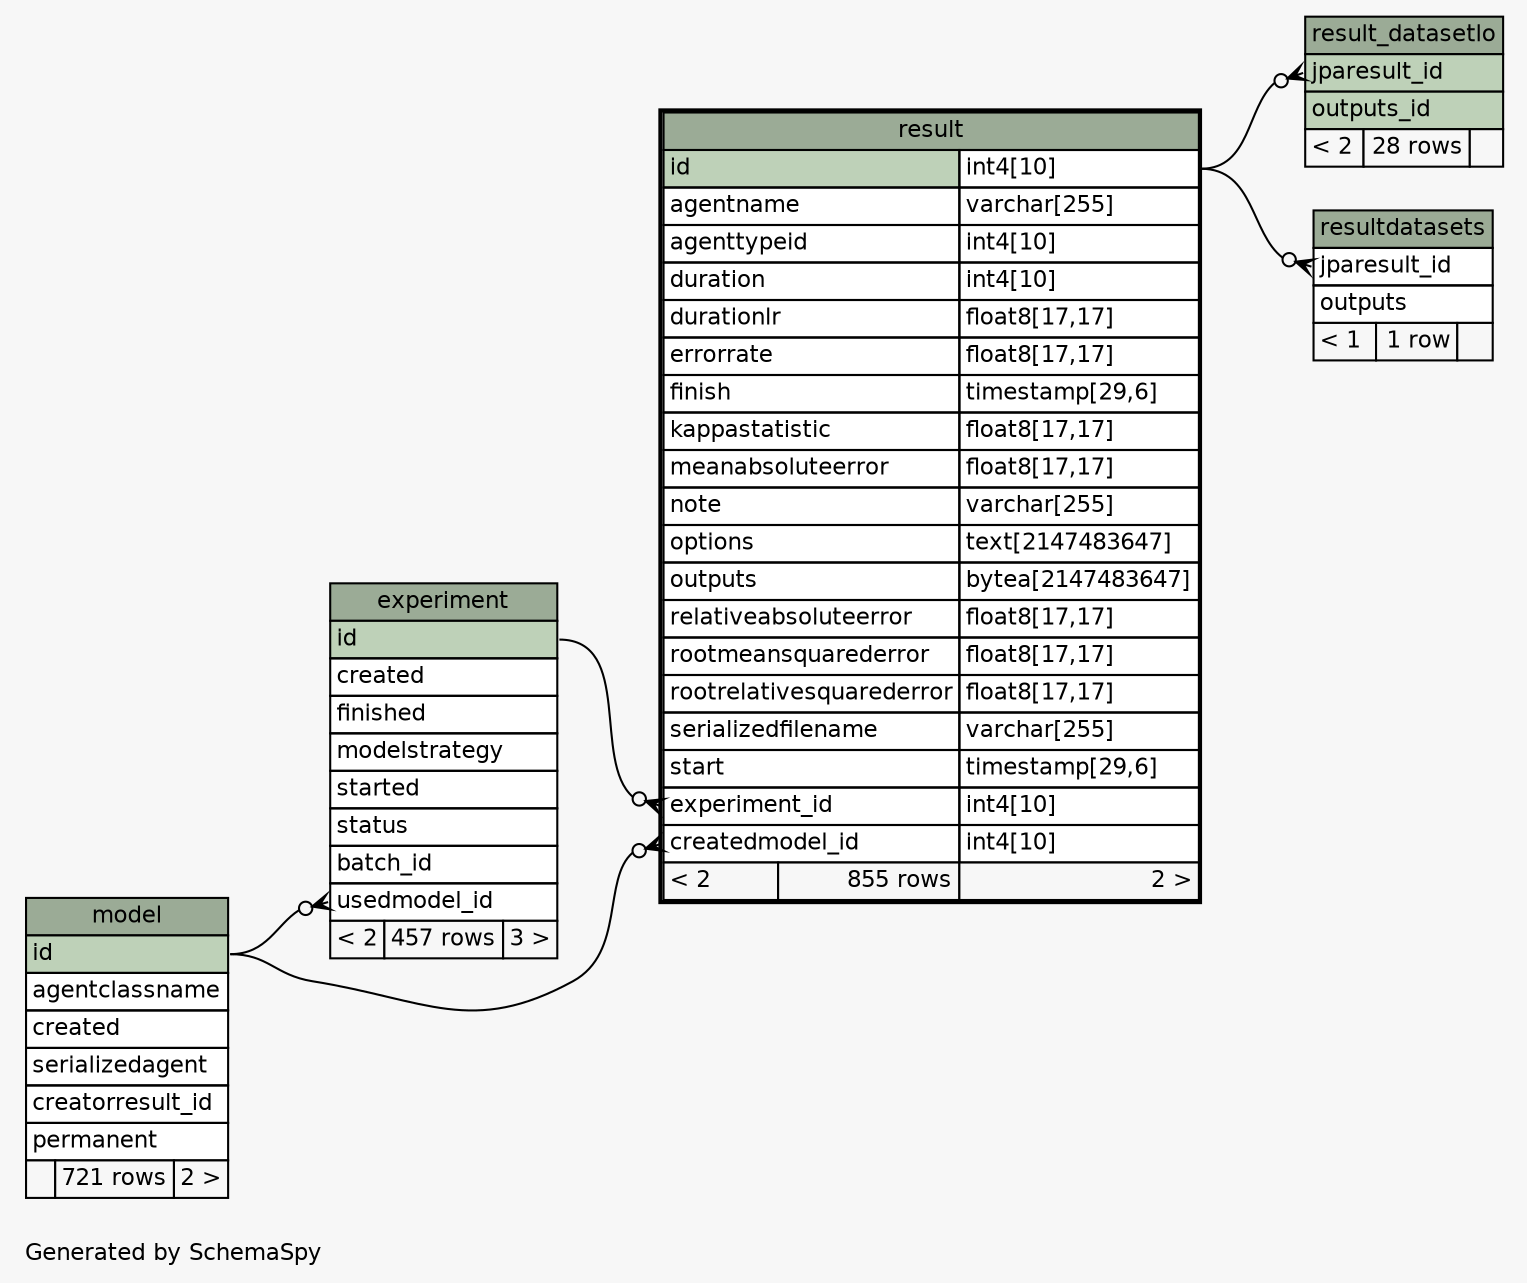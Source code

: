 // dot 2.38.0 on Mac OS X 10.9.4
// SchemaSpy rev 590
digraph "oneDegreeRelationshipsDiagram" {
  graph [
    rankdir="RL"
    bgcolor="#f7f7f7"
    label="\nGenerated by SchemaSpy"
    labeljust="l"
    nodesep="0.18"
    ranksep="0.46"
    fontname="Helvetica"
    fontsize="11"
  ];
  node [
    fontname="Helvetica"
    fontsize="11"
    shape="plaintext"
  ];
  edge [
    arrowsize="0.8"
  ];
  "experiment":"usedmodel_id":w -> "model":"id":e [arrowhead=none dir=back arrowtail=crowodot];
  "result":"createdmodel_id":w -> "model":"id":e [arrowhead=none dir=back arrowtail=crowodot];
  "result":"experiment_id":w -> "experiment":"id":e [arrowhead=none dir=back arrowtail=crowodot];
  "result_datasetlo":"jparesult_id":w -> "result":"id.type":e [arrowhead=none dir=back arrowtail=crowodot];
  "resultdatasets":"jparesult_id":w -> "result":"id.type":e [arrowhead=none dir=back arrowtail=crowodot];
  "experiment" [
    label=<
    <TABLE BORDER="0" CELLBORDER="1" CELLSPACING="0" BGCOLOR="#ffffff">
      <TR><TD COLSPAN="3" BGCOLOR="#9bab96" ALIGN="CENTER">experiment</TD></TR>
      <TR><TD PORT="id" COLSPAN="3" BGCOLOR="#bed1b8" ALIGN="LEFT">id</TD></TR>
      <TR><TD PORT="created" COLSPAN="3" ALIGN="LEFT">created</TD></TR>
      <TR><TD PORT="finished" COLSPAN="3" ALIGN="LEFT">finished</TD></TR>
      <TR><TD PORT="modelstrategy" COLSPAN="3" ALIGN="LEFT">modelstrategy</TD></TR>
      <TR><TD PORT="started" COLSPAN="3" ALIGN="LEFT">started</TD></TR>
      <TR><TD PORT="status" COLSPAN="3" ALIGN="LEFT">status</TD></TR>
      <TR><TD PORT="batch_id" COLSPAN="3" ALIGN="LEFT">batch_id</TD></TR>
      <TR><TD PORT="usedmodel_id" COLSPAN="3" ALIGN="LEFT">usedmodel_id</TD></TR>
      <TR><TD ALIGN="LEFT" BGCOLOR="#f7f7f7">&lt; 2</TD><TD ALIGN="RIGHT" BGCOLOR="#f7f7f7">457 rows</TD><TD ALIGN="RIGHT" BGCOLOR="#f7f7f7">3 &gt;</TD></TR>
    </TABLE>>
    URL="experiment.html"
    tooltip="experiment"
  ];
  "model" [
    label=<
    <TABLE BORDER="0" CELLBORDER="1" CELLSPACING="0" BGCOLOR="#ffffff">
      <TR><TD COLSPAN="3" BGCOLOR="#9bab96" ALIGN="CENTER">model</TD></TR>
      <TR><TD PORT="id" COLSPAN="3" BGCOLOR="#bed1b8" ALIGN="LEFT">id</TD></TR>
      <TR><TD PORT="agentclassname" COLSPAN="3" ALIGN="LEFT">agentclassname</TD></TR>
      <TR><TD PORT="created" COLSPAN="3" ALIGN="LEFT">created</TD></TR>
      <TR><TD PORT="serializedagent" COLSPAN="3" ALIGN="LEFT">serializedagent</TD></TR>
      <TR><TD PORT="creatorresult_id" COLSPAN="3" ALIGN="LEFT">creatorresult_id</TD></TR>
      <TR><TD PORT="permanent" COLSPAN="3" ALIGN="LEFT">permanent</TD></TR>
      <TR><TD ALIGN="LEFT" BGCOLOR="#f7f7f7">  </TD><TD ALIGN="RIGHT" BGCOLOR="#f7f7f7">721 rows</TD><TD ALIGN="RIGHT" BGCOLOR="#f7f7f7">2 &gt;</TD></TR>
    </TABLE>>
    URL="model.html"
    tooltip="model"
  ];
  "result" [
    label=<
    <TABLE BORDER="2" CELLBORDER="1" CELLSPACING="0" BGCOLOR="#ffffff">
      <TR><TD COLSPAN="3" BGCOLOR="#9bab96" ALIGN="CENTER">result</TD></TR>
      <TR><TD PORT="id" COLSPAN="2" BGCOLOR="#bed1b8" ALIGN="LEFT">id</TD><TD PORT="id.type" ALIGN="LEFT">int4[10]</TD></TR>
      <TR><TD PORT="agentname" COLSPAN="2" ALIGN="LEFT">agentname</TD><TD PORT="agentname.type" ALIGN="LEFT">varchar[255]</TD></TR>
      <TR><TD PORT="agenttypeid" COLSPAN="2" ALIGN="LEFT">agenttypeid</TD><TD PORT="agenttypeid.type" ALIGN="LEFT">int4[10]</TD></TR>
      <TR><TD PORT="duration" COLSPAN="2" ALIGN="LEFT">duration</TD><TD PORT="duration.type" ALIGN="LEFT">int4[10]</TD></TR>
      <TR><TD PORT="durationlr" COLSPAN="2" ALIGN="LEFT">durationlr</TD><TD PORT="durationlr.type" ALIGN="LEFT">float8[17,17]</TD></TR>
      <TR><TD PORT="errorrate" COLSPAN="2" ALIGN="LEFT">errorrate</TD><TD PORT="errorrate.type" ALIGN="LEFT">float8[17,17]</TD></TR>
      <TR><TD PORT="finish" COLSPAN="2" ALIGN="LEFT">finish</TD><TD PORT="finish.type" ALIGN="LEFT">timestamp[29,6]</TD></TR>
      <TR><TD PORT="kappastatistic" COLSPAN="2" ALIGN="LEFT">kappastatistic</TD><TD PORT="kappastatistic.type" ALIGN="LEFT">float8[17,17]</TD></TR>
      <TR><TD PORT="meanabsoluteerror" COLSPAN="2" ALIGN="LEFT">meanabsoluteerror</TD><TD PORT="meanabsoluteerror.type" ALIGN="LEFT">float8[17,17]</TD></TR>
      <TR><TD PORT="note" COLSPAN="2" ALIGN="LEFT">note</TD><TD PORT="note.type" ALIGN="LEFT">varchar[255]</TD></TR>
      <TR><TD PORT="options" COLSPAN="2" ALIGN="LEFT">options</TD><TD PORT="options.type" ALIGN="LEFT">text[2147483647]</TD></TR>
      <TR><TD PORT="outputs" COLSPAN="2" ALIGN="LEFT">outputs</TD><TD PORT="outputs.type" ALIGN="LEFT">bytea[2147483647]</TD></TR>
      <TR><TD PORT="relativeabsoluteerror" COLSPAN="2" ALIGN="LEFT">relativeabsoluteerror</TD><TD PORT="relativeabsoluteerror.type" ALIGN="LEFT">float8[17,17]</TD></TR>
      <TR><TD PORT="rootmeansquarederror" COLSPAN="2" ALIGN="LEFT">rootmeansquarederror</TD><TD PORT="rootmeansquarederror.type" ALIGN="LEFT">float8[17,17]</TD></TR>
      <TR><TD PORT="rootrelativesquarederror" COLSPAN="2" ALIGN="LEFT">rootrelativesquarederror</TD><TD PORT="rootrelativesquarederror.type" ALIGN="LEFT">float8[17,17]</TD></TR>
      <TR><TD PORT="serializedfilename" COLSPAN="2" ALIGN="LEFT">serializedfilename</TD><TD PORT="serializedfilename.type" ALIGN="LEFT">varchar[255]</TD></TR>
      <TR><TD PORT="start" COLSPAN="2" ALIGN="LEFT">start</TD><TD PORT="start.type" ALIGN="LEFT">timestamp[29,6]</TD></TR>
      <TR><TD PORT="experiment_id" COLSPAN="2" ALIGN="LEFT">experiment_id</TD><TD PORT="experiment_id.type" ALIGN="LEFT">int4[10]</TD></TR>
      <TR><TD PORT="createdmodel_id" COLSPAN="2" ALIGN="LEFT">createdmodel_id</TD><TD PORT="createdmodel_id.type" ALIGN="LEFT">int4[10]</TD></TR>
      <TR><TD ALIGN="LEFT" BGCOLOR="#f7f7f7">&lt; 2</TD><TD ALIGN="RIGHT" BGCOLOR="#f7f7f7">855 rows</TD><TD ALIGN="RIGHT" BGCOLOR="#f7f7f7">2 &gt;</TD></TR>
    </TABLE>>
    URL="result.html"
    tooltip="result"
  ];
  "result_datasetlo" [
    label=<
    <TABLE BORDER="0" CELLBORDER="1" CELLSPACING="0" BGCOLOR="#ffffff">
      <TR><TD COLSPAN="3" BGCOLOR="#9bab96" ALIGN="CENTER">result_datasetlo</TD></TR>
      <TR><TD PORT="jparesult_id" COLSPAN="3" BGCOLOR="#bed1b8" ALIGN="LEFT">jparesult_id</TD></TR>
      <TR><TD PORT="outputs_id" COLSPAN="3" BGCOLOR="#bed1b8" ALIGN="LEFT">outputs_id</TD></TR>
      <TR><TD ALIGN="LEFT" BGCOLOR="#f7f7f7">&lt; 2</TD><TD ALIGN="RIGHT" BGCOLOR="#f7f7f7">28 rows</TD><TD ALIGN="RIGHT" BGCOLOR="#f7f7f7">  </TD></TR>
    </TABLE>>
    URL="result_datasetlo.html"
    tooltip="result_datasetlo"
  ];
  "resultdatasets" [
    label=<
    <TABLE BORDER="0" CELLBORDER="1" CELLSPACING="0" BGCOLOR="#ffffff">
      <TR><TD COLSPAN="3" BGCOLOR="#9bab96" ALIGN="CENTER">resultdatasets</TD></TR>
      <TR><TD PORT="jparesult_id" COLSPAN="3" ALIGN="LEFT">jparesult_id</TD></TR>
      <TR><TD PORT="outputs" COLSPAN="3" ALIGN="LEFT">outputs</TD></TR>
      <TR><TD ALIGN="LEFT" BGCOLOR="#f7f7f7">&lt; 1</TD><TD ALIGN="RIGHT" BGCOLOR="#f7f7f7">1 row</TD><TD ALIGN="RIGHT" BGCOLOR="#f7f7f7">  </TD></TR>
    </TABLE>>
    URL="resultdatasets.html"
    tooltip="resultdatasets"
  ];
}
